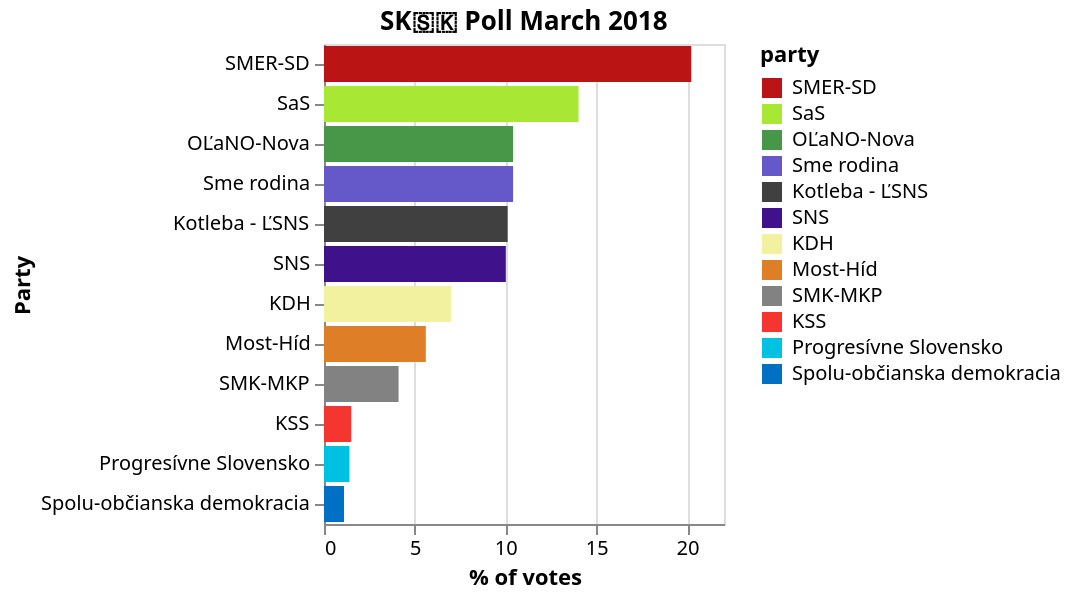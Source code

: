 {"$schema":"https://vega.github.io/schema/vega-lite/v2.json","title":"SK🇸🇰 Poll March 2018","data":{"values":[{"party":"SMER-SD","poll_03-2018_perc":20.2,"votes_2016":737481,"votes_2016_perc":28.28,"seats_2016":49},{"party":"SaS","poll_03-2018_perc":14,"votes_2016":315558,"votes_2016_perc":12.1,"seats_2016":21},{"party":"OĽaNO-Nova","poll_03-2018_perc":10.4,"votes_2016":287611,"votes_2016_perc":11.03,"seats_2016":19},{"party":"Sme rodina","poll_03-2018_perc":10.4,"votes_2016":172860,"votes_2016_perc":6.63,"seats_2016":11},{"party":"Kotleba - ĽSNS","poll_03-2018_perc":10.1,"votes_2016":209779,"votes_2016_perc":8.04,"seats_2016":14},{"party":"SNS","poll_03-2018_perc":10,"votes_2016":225386,"votes_2016_perc":8.64,"seats_2016":15},{"party":"KDH","poll_03-2018_perc":7,"votes_2016":128908,"votes_2016_perc":4.94,"seats_2016":0},{"party":"Most-Híd","poll_03-2018_perc":5.6,"votes_2016":169593,"votes_2016_perc":6.5,"seats_2016":11},{"party":"SMK-MKP","poll_03-2018_perc":4.1,"votes_2016":105495,"votes_2016_perc":4.05,"seats_2016":0},{"party":"KSS","poll_03-2018_perc":1.5,"votes_2016":16278,"votes_2016_perc":0.62,"seats_2016":0},{"party":"Progresívne Slovensko","poll_03-2018_perc":1.4},{"party":"Spolu-občianska demokracia","poll_03-2018_perc":1.1}]},"mark":"bar","encoding":{"y":{"field":"party","type":"nominal","sort":{"op":"values","field":"poll_03-2018_perc"},"axis":{"title":"Party"}},"x":{"field":"poll_03-2018_perc","type":"quantitative","axis":{"title":"% of votes"}},"color":{"field":"party","type":"nominal","scale":{"domain":["SMER-SD","SaS","OĽaNO-Nova","Sme rodina","Kotleba - ĽSNS","SNS","KDH","Most-Híd","SMK-MKP","KSS","Progresívne Slovensko","Spolu-občianska demokracia"],"range":["#BA1514","#A8E734","#489648","#6559C9","#404040","#3F128B","#F2F19F","#DE7F27","#828282","#F43530","#00C1E2","#0070C5"]}}}}